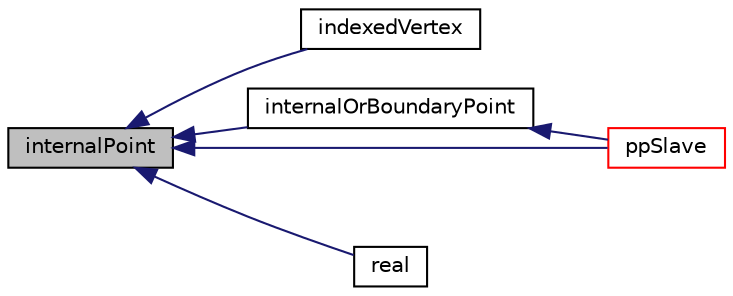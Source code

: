 digraph "internalPoint"
{
  bgcolor="transparent";
  edge [fontname="Helvetica",fontsize="10",labelfontname="Helvetica",labelfontsize="10"];
  node [fontname="Helvetica",fontsize="10",shape=record];
  rankdir="LR";
  Node1 [label="internalPoint",height=0.2,width=0.4,color="black", fillcolor="grey75", style="filled", fontcolor="black"];
  Node1 -> Node2 [dir="back",color="midnightblue",fontsize="10",style="solid",fontname="Helvetica"];
  Node2 [label="indexedVertex",height=0.2,width=0.4,color="black",URL="$a01072.html#a96525bdaca046dce8fd23e590e9879c2"];
  Node1 -> Node3 [dir="back",color="midnightblue",fontsize="10",style="solid",fontname="Helvetica"];
  Node3 [label="internalOrBoundaryPoint",height=0.2,width=0.4,color="black",URL="$a01072.html#a6691d721f02f4384675cf263c6a134fb",tooltip="Either original internal point or master of pointPair. "];
  Node3 -> Node4 [dir="back",color="midnightblue",fontsize="10",style="solid",fontname="Helvetica"];
  Node4 [label="ppSlave",height=0.2,width=0.4,color="red",URL="$a01072.html#af6c13ed684581acb74a6f954c1b745b2",tooltip="Slave of a pointPair is the highest numbered one. "];
  Node1 -> Node4 [dir="back",color="midnightblue",fontsize="10",style="solid",fontname="Helvetica"];
  Node1 -> Node5 [dir="back",color="midnightblue",fontsize="10",style="solid",fontname="Helvetica"];
  Node5 [label="real",height=0.2,width=0.4,color="black",URL="$a01072.html#a3c0cd6c38d8a513781380bdf3a3cad14",tooltip="Is this a \"real\" point on this processor, i.e. is internal or part. "];
}
